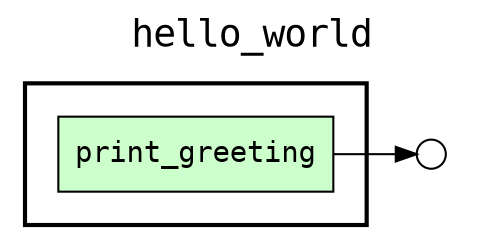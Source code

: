 
digraph yw_data_view {
rankdir=LR
fontname=Courier; fontsize=18; labelloc=t
label="hello_world"
subgraph cluster_workflow { label=""; color=black; penwidth=2
subgraph cluster_workflow_inner { label=""; color=white
node[shape=box style="filled" fillcolor="#CCFFCC" peripheries=1 fontname=Courier]
print_greeting
node[shape=box style="filled" fillcolor="#CCFFCC" peripheries=1 fontname=Courier]
}}
subgraph cluster_inflows { label=""; color=white; penwidth=2
subgraph cluster_inflows_inner { label=""; color=white
node[shape=circle fillcolor="#FFFFFF" peripheries=1 width=0.2]
}}
subgraph cluster_outflows { label=""; color=white; penwidth=2
subgraph cluster_outflows_inner { label=""; color=white
node[shape=circle fillcolor="#FFFFFF" peripheries=1 width=0.2]
greeting_outflow [label=""]
}}
print_greeting -> greeting_outflow
}


